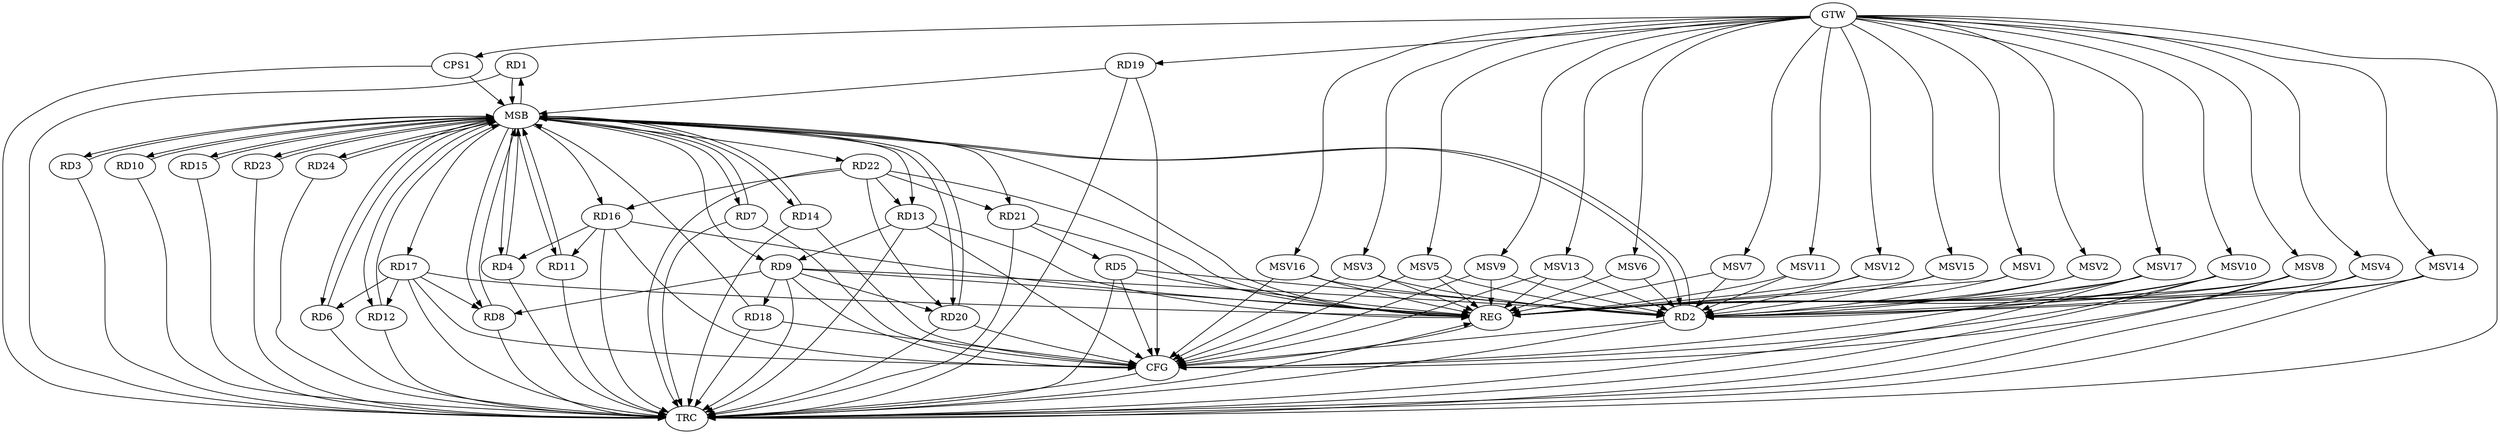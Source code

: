 strict digraph G {
  RD1 [ label="RD1" ];
  RD2 [ label="RD2" ];
  RD3 [ label="RD3" ];
  RD4 [ label="RD4" ];
  RD5 [ label="RD5" ];
  RD6 [ label="RD6" ];
  RD7 [ label="RD7" ];
  RD8 [ label="RD8" ];
  RD9 [ label="RD9" ];
  RD10 [ label="RD10" ];
  RD11 [ label="RD11" ];
  RD12 [ label="RD12" ];
  RD13 [ label="RD13" ];
  RD14 [ label="RD14" ];
  RD15 [ label="RD15" ];
  RD16 [ label="RD16" ];
  RD17 [ label="RD17" ];
  RD18 [ label="RD18" ];
  RD19 [ label="RD19" ];
  RD20 [ label="RD20" ];
  RD21 [ label="RD21" ];
  RD22 [ label="RD22" ];
  RD23 [ label="RD23" ];
  RD24 [ label="RD24" ];
  CPS1 [ label="CPS1" ];
  GTW [ label="GTW" ];
  REG [ label="REG" ];
  MSB [ label="MSB" ];
  CFG [ label="CFG" ];
  TRC [ label="TRC" ];
  MSV1 [ label="MSV1" ];
  MSV2 [ label="MSV2" ];
  MSV3 [ label="MSV3" ];
  MSV4 [ label="MSV4" ];
  MSV5 [ label="MSV5" ];
  MSV6 [ label="MSV6" ];
  MSV7 [ label="MSV7" ];
  MSV8 [ label="MSV8" ];
  MSV9 [ label="MSV9" ];
  MSV10 [ label="MSV10" ];
  MSV11 [ label="MSV11" ];
  MSV12 [ label="MSV12" ];
  MSV13 [ label="MSV13" ];
  MSV14 [ label="MSV14" ];
  MSV15 [ label="MSV15" ];
  MSV16 [ label="MSV16" ];
  MSV17 [ label="MSV17" ];
  RD5 -> RD2;
  RD9 -> RD2;
  RD16 -> RD4;
  RD21 -> RD5;
  RD17 -> RD6;
  RD9 -> RD8;
  RD17 -> RD8;
  RD13 -> RD9;
  RD9 -> RD18;
  RD9 -> RD20;
  RD16 -> RD11;
  RD17 -> RD12;
  RD22 -> RD13;
  RD22 -> RD16;
  RD22 -> RD20;
  RD22 -> RD21;
  GTW -> RD19;
  GTW -> CPS1;
  RD5 -> REG;
  RD9 -> REG;
  RD13 -> REG;
  RD16 -> REG;
  RD17 -> REG;
  RD21 -> REG;
  RD22 -> REG;
  RD1 -> MSB;
  MSB -> RD11;
  MSB -> RD12;
  MSB -> REG;
  RD2 -> MSB;
  RD3 -> MSB;
  MSB -> RD23;
  RD4 -> MSB;
  MSB -> RD1;
  MSB -> RD7;
  MSB -> RD9;
  MSB -> RD14;
  MSB -> RD17;
  RD6 -> MSB;
  RD7 -> MSB;
  MSB -> RD2;
  MSB -> RD24;
  RD8 -> MSB;
  MSB -> RD16;
  RD10 -> MSB;
  RD11 -> MSB;
  MSB -> RD15;
  MSB -> RD20;
  MSB -> RD21;
  RD12 -> MSB;
  RD14 -> MSB;
  MSB -> RD3;
  MSB -> RD4;
  MSB -> RD8;
  MSB -> RD13;
  MSB -> RD22;
  RD15 -> MSB;
  RD18 -> MSB;
  RD19 -> MSB;
  RD20 -> MSB;
  RD23 -> MSB;
  RD24 -> MSB;
  CPS1 -> MSB;
  MSB -> RD6;
  MSB -> RD10;
  RD14 -> CFG;
  RD9 -> CFG;
  RD20 -> CFG;
  RD5 -> CFG;
  RD13 -> CFG;
  RD16 -> CFG;
  RD19 -> CFG;
  RD17 -> CFG;
  RD2 -> CFG;
  RD7 -> CFG;
  RD18 -> CFG;
  REG -> CFG;
  RD1 -> TRC;
  RD2 -> TRC;
  RD3 -> TRC;
  RD4 -> TRC;
  RD5 -> TRC;
  RD6 -> TRC;
  RD7 -> TRC;
  RD8 -> TRC;
  RD9 -> TRC;
  RD10 -> TRC;
  RD11 -> TRC;
  RD12 -> TRC;
  RD13 -> TRC;
  RD14 -> TRC;
  RD15 -> TRC;
  RD16 -> TRC;
  RD17 -> TRC;
  RD18 -> TRC;
  RD19 -> TRC;
  RD20 -> TRC;
  RD21 -> TRC;
  RD22 -> TRC;
  RD23 -> TRC;
  RD24 -> TRC;
  CPS1 -> TRC;
  GTW -> TRC;
  CFG -> TRC;
  TRC -> REG;
  MSV1 -> RD2;
  MSV2 -> RD2;
  MSV3 -> RD2;
  MSV4 -> RD2;
  GTW -> MSV1;
  MSV1 -> REG;
  GTW -> MSV2;
  MSV2 -> REG;
  GTW -> MSV3;
  MSV3 -> REG;
  MSV3 -> CFG;
  GTW -> MSV4;
  MSV4 -> REG;
  MSV4 -> TRC;
  MSV5 -> RD2;
  MSV6 -> RD2;
  GTW -> MSV5;
  MSV5 -> REG;
  MSV5 -> CFG;
  GTW -> MSV6;
  MSV6 -> REG;
  MSV7 -> RD2;
  GTW -> MSV7;
  MSV7 -> REG;
  MSV8 -> RD2;
  GTW -> MSV8;
  MSV8 -> REG;
  MSV8 -> TRC;
  MSV8 -> CFG;
  MSV9 -> RD2;
  GTW -> MSV9;
  MSV9 -> REG;
  MSV9 -> CFG;
  MSV10 -> RD2;
  MSV11 -> RD2;
  GTW -> MSV10;
  MSV10 -> REG;
  MSV10 -> TRC;
  MSV10 -> CFG;
  GTW -> MSV11;
  MSV11 -> REG;
  MSV12 -> RD2;
  GTW -> MSV12;
  MSV12 -> REG;
  MSV13 -> RD2;
  GTW -> MSV13;
  MSV13 -> REG;
  MSV13 -> CFG;
  MSV14 -> RD2;
  MSV15 -> RD2;
  MSV16 -> RD2;
  MSV17 -> RD2;
  GTW -> MSV14;
  MSV14 -> REG;
  MSV14 -> TRC;
  GTW -> MSV15;
  MSV15 -> REG;
  GTW -> MSV16;
  MSV16 -> REG;
  MSV16 -> CFG;
  GTW -> MSV17;
  MSV17 -> REG;
  MSV17 -> TRC;
  MSV17 -> CFG;
}

